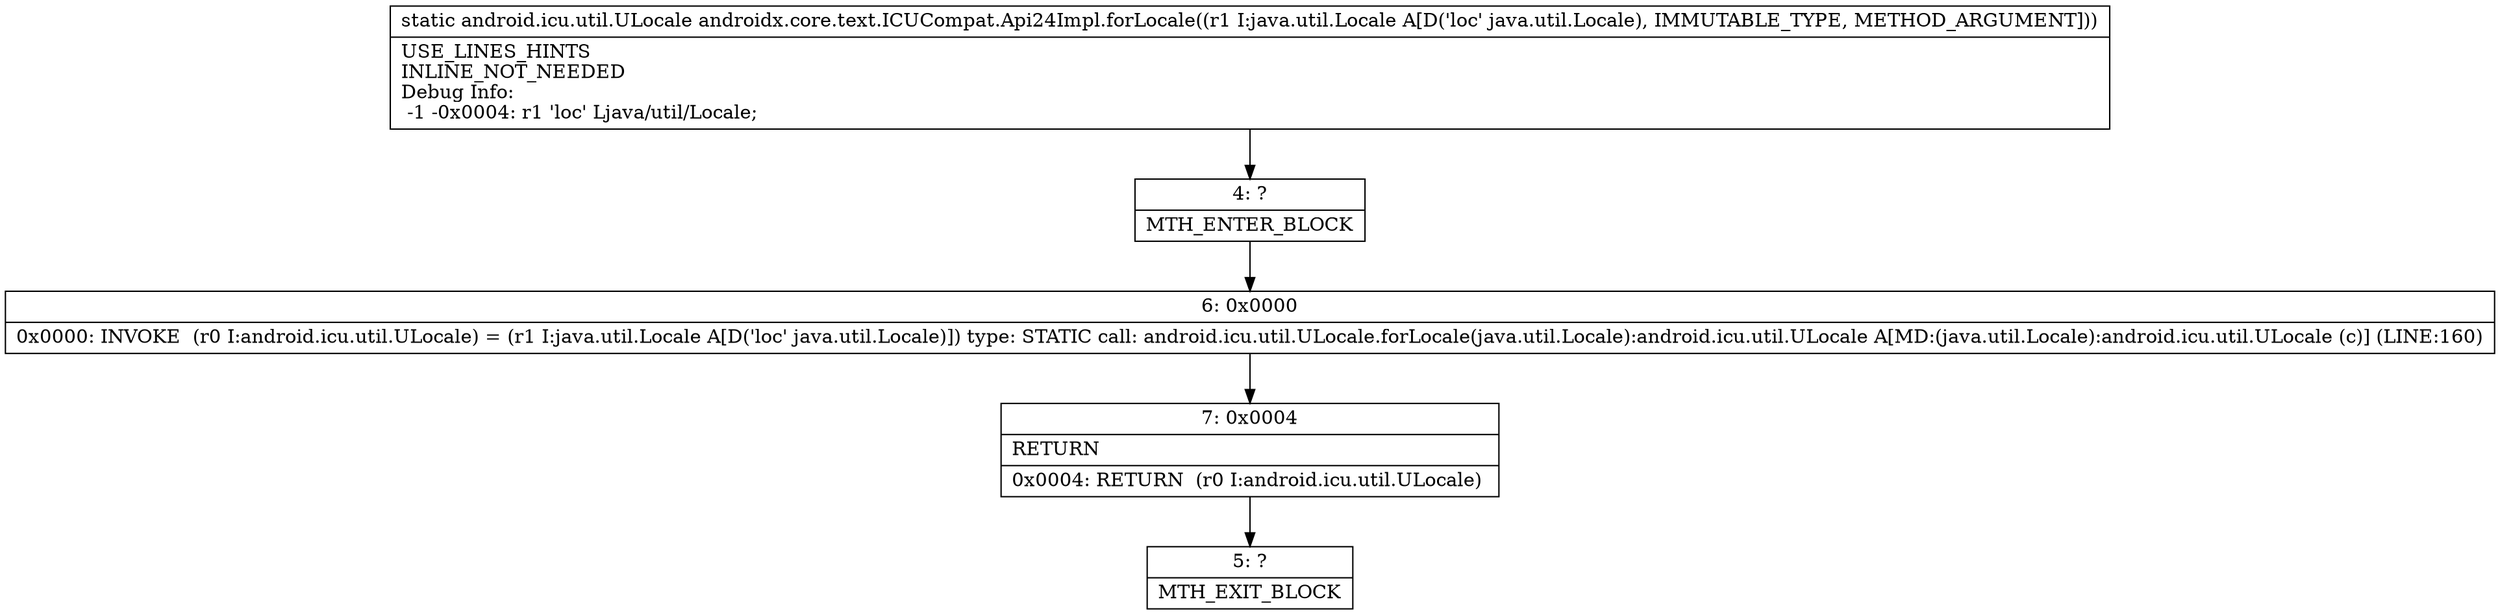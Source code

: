 digraph "CFG forandroidx.core.text.ICUCompat.Api24Impl.forLocale(Ljava\/util\/Locale;)Landroid\/icu\/util\/ULocale;" {
Node_4 [shape=record,label="{4\:\ ?|MTH_ENTER_BLOCK\l}"];
Node_6 [shape=record,label="{6\:\ 0x0000|0x0000: INVOKE  (r0 I:android.icu.util.ULocale) = (r1 I:java.util.Locale A[D('loc' java.util.Locale)]) type: STATIC call: android.icu.util.ULocale.forLocale(java.util.Locale):android.icu.util.ULocale A[MD:(java.util.Locale):android.icu.util.ULocale (c)] (LINE:160)\l}"];
Node_7 [shape=record,label="{7\:\ 0x0004|RETURN\l|0x0004: RETURN  (r0 I:android.icu.util.ULocale) \l}"];
Node_5 [shape=record,label="{5\:\ ?|MTH_EXIT_BLOCK\l}"];
MethodNode[shape=record,label="{static android.icu.util.ULocale androidx.core.text.ICUCompat.Api24Impl.forLocale((r1 I:java.util.Locale A[D('loc' java.util.Locale), IMMUTABLE_TYPE, METHOD_ARGUMENT]))  | USE_LINES_HINTS\lINLINE_NOT_NEEDED\lDebug Info:\l  \-1 \-0x0004: r1 'loc' Ljava\/util\/Locale;\l}"];
MethodNode -> Node_4;Node_4 -> Node_6;
Node_6 -> Node_7;
Node_7 -> Node_5;
}

